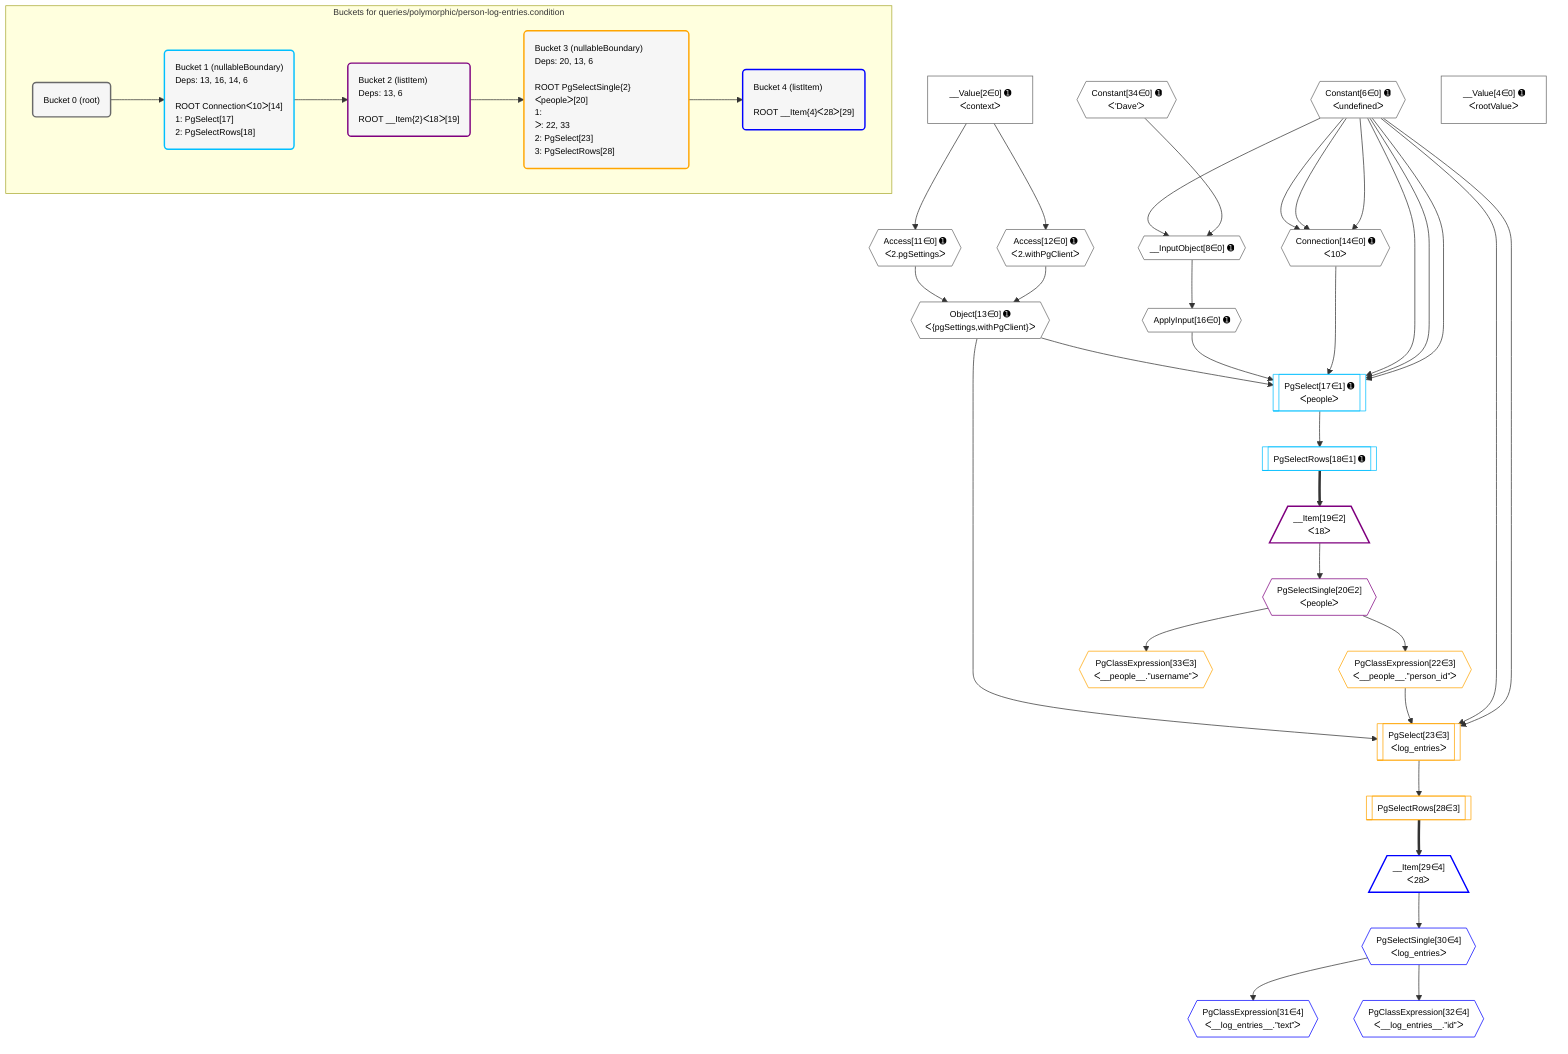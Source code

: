 %%{init: {'themeVariables': { 'fontSize': '12px'}}}%%
graph TD
    classDef path fill:#eee,stroke:#000,color:#000
    classDef plan fill:#fff,stroke-width:1px,color:#000
    classDef itemplan fill:#fff,stroke-width:2px,color:#000
    classDef unbatchedplan fill:#dff,stroke-width:1px,color:#000
    classDef sideeffectplan fill:#fcc,stroke-width:2px,color:#000
    classDef bucket fill:#f6f6f6,color:#000,stroke-width:2px,text-align:left


    %% plan dependencies
    Connection14{{"Connection[14∈0] ➊<br />ᐸ10ᐳ"}}:::plan
    Constant6{{"Constant[6∈0] ➊<br />ᐸundefinedᐳ"}}:::plan
    Constant6 & Constant6 & Constant6 --> Connection14
    __InputObject8{{"__InputObject[8∈0] ➊"}}:::plan
    Constant34{{"Constant[34∈0] ➊<br />ᐸ'Dave'ᐳ"}}:::plan
    Constant6 & Constant34 --> __InputObject8
    Object13{{"Object[13∈0] ➊<br />ᐸ{pgSettings,withPgClient}ᐳ"}}:::plan
    Access11{{"Access[11∈0] ➊<br />ᐸ2.pgSettingsᐳ"}}:::plan
    Access12{{"Access[12∈0] ➊<br />ᐸ2.withPgClientᐳ"}}:::plan
    Access11 & Access12 --> Object13
    __Value2["__Value[2∈0] ➊<br />ᐸcontextᐳ"]:::plan
    __Value2 --> Access11
    __Value2 --> Access12
    ApplyInput16{{"ApplyInput[16∈0] ➊"}}:::plan
    __InputObject8 --> ApplyInput16
    __Value4["__Value[4∈0] ➊<br />ᐸrootValueᐳ"]:::plan
    PgSelect17[["PgSelect[17∈1] ➊<br />ᐸpeopleᐳ"]]:::plan
    Object13 & ApplyInput16 & Connection14 & Constant6 & Constant6 & Constant6 --> PgSelect17
    PgSelectRows18[["PgSelectRows[18∈1] ➊"]]:::plan
    PgSelect17 --> PgSelectRows18
    __Item19[/"__Item[19∈2]<br />ᐸ18ᐳ"\]:::itemplan
    PgSelectRows18 ==> __Item19
    PgSelectSingle20{{"PgSelectSingle[20∈2]<br />ᐸpeopleᐳ"}}:::plan
    __Item19 --> PgSelectSingle20
    PgSelect23[["PgSelect[23∈3]<br />ᐸlog_entriesᐳ"]]:::plan
    PgClassExpression22{{"PgClassExpression[22∈3]<br />ᐸ__people__.”person_id”ᐳ"}}:::plan
    Object13 & PgClassExpression22 & Constant6 & Constant6 --> PgSelect23
    PgSelectSingle20 --> PgClassExpression22
    PgSelectRows28[["PgSelectRows[28∈3]"]]:::plan
    PgSelect23 --> PgSelectRows28
    PgClassExpression33{{"PgClassExpression[33∈3]<br />ᐸ__people__.”username”ᐳ"}}:::plan
    PgSelectSingle20 --> PgClassExpression33
    __Item29[/"__Item[29∈4]<br />ᐸ28ᐳ"\]:::itemplan
    PgSelectRows28 ==> __Item29
    PgSelectSingle30{{"PgSelectSingle[30∈4]<br />ᐸlog_entriesᐳ"}}:::plan
    __Item29 --> PgSelectSingle30
    PgClassExpression31{{"PgClassExpression[31∈4]<br />ᐸ__log_entries__.”text”ᐳ"}}:::plan
    PgSelectSingle30 --> PgClassExpression31
    PgClassExpression32{{"PgClassExpression[32∈4]<br />ᐸ__log_entries__.”id”ᐳ"}}:::plan
    PgSelectSingle30 --> PgClassExpression32

    %% define steps

    subgraph "Buckets for queries/polymorphic/person-log-entries.condition"
    Bucket0("Bucket 0 (root)"):::bucket
    classDef bucket0 stroke:#696969
    class Bucket0,__Value2,__Value4,Constant6,__InputObject8,Access11,Access12,Object13,Connection14,ApplyInput16,Constant34 bucket0
    Bucket1("Bucket 1 (nullableBoundary)<br />Deps: 13, 16, 14, 6<br /><br />ROOT Connectionᐸ10ᐳ[14]<br />1: PgSelect[17]<br />2: PgSelectRows[18]"):::bucket
    classDef bucket1 stroke:#00bfff
    class Bucket1,PgSelect17,PgSelectRows18 bucket1
    Bucket2("Bucket 2 (listItem)<br />Deps: 13, 6<br /><br />ROOT __Item{2}ᐸ18ᐳ[19]"):::bucket
    classDef bucket2 stroke:#7f007f
    class Bucket2,__Item19,PgSelectSingle20 bucket2
    Bucket3("Bucket 3 (nullableBoundary)<br />Deps: 20, 13, 6<br /><br />ROOT PgSelectSingle{2}ᐸpeopleᐳ[20]<br />1: <br />ᐳ: 22, 33<br />2: PgSelect[23]<br />3: PgSelectRows[28]"):::bucket
    classDef bucket3 stroke:#ffa500
    class Bucket3,PgClassExpression22,PgSelect23,PgSelectRows28,PgClassExpression33 bucket3
    Bucket4("Bucket 4 (listItem)<br /><br />ROOT __Item{4}ᐸ28ᐳ[29]"):::bucket
    classDef bucket4 stroke:#0000ff
    class Bucket4,__Item29,PgSelectSingle30,PgClassExpression31,PgClassExpression32 bucket4
    Bucket0 --> Bucket1
    Bucket1 --> Bucket2
    Bucket2 --> Bucket3
    Bucket3 --> Bucket4
    end